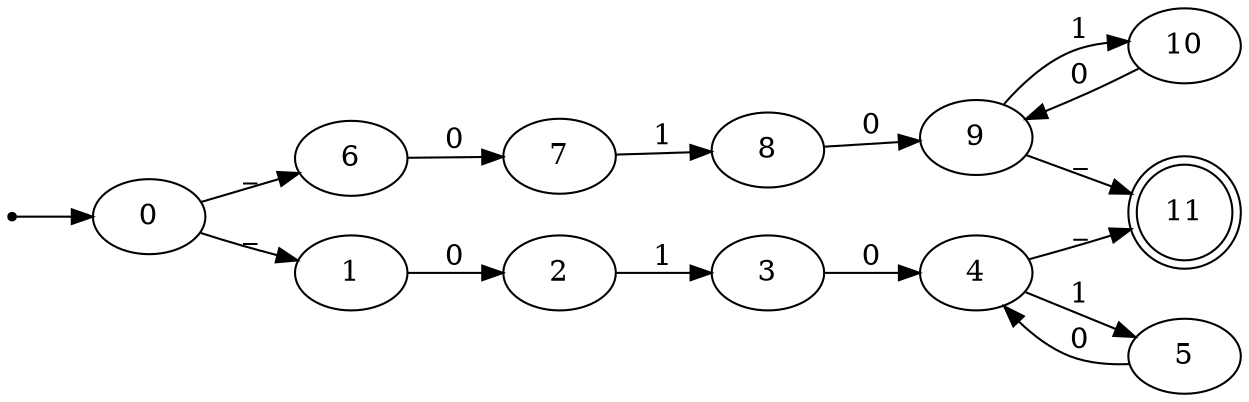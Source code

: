 digraph{
rankdir=LR;
inic[shape=point];
inic->0;
0->6 [label="_"];
0->1 [label="_"];
1->2 [label="0"];
2->3 [label="1"];
3->4 [label="0"];
4->5 [label="1"];
4->11 [label="_"];
5->4 [label="0"];
6->7 [label="0"];
7->8 [label="1"];
8->9 [label="0"];
9->10 [label="1"];
9->11 [label="_"];
10->9 [label="0"];
11[shape=doublecircle];
}